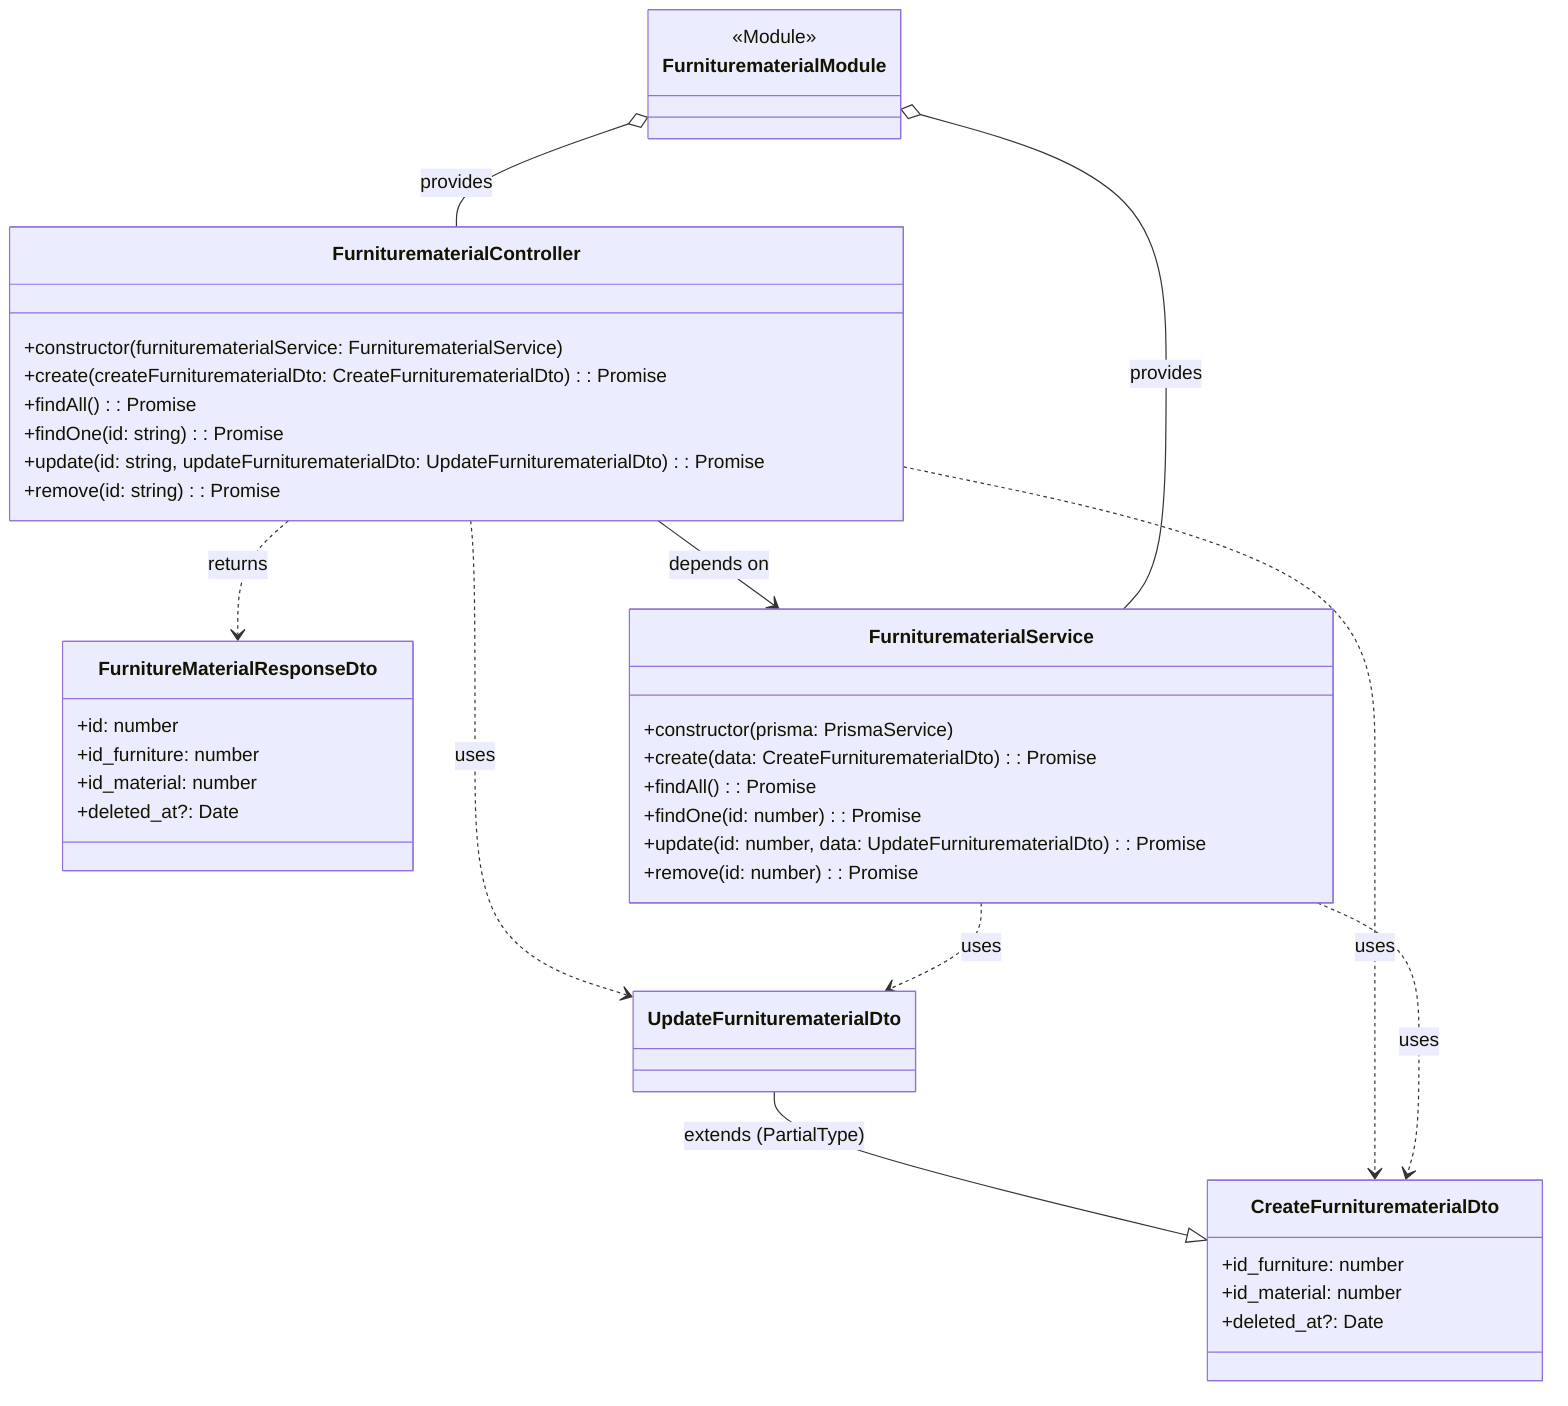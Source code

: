 %% src\furniturematerial\furniturematerial.diagram.mmd

classDiagram
    %% DTOs
    class CreateFurniturematerialDto {
        +id_furniture: number
        +id_material: number
        +deleted_at?: Date
    }
    class UpdateFurniturematerialDto
    UpdateFurniturematerialDto --|> CreateFurniturematerialDto : extends (PartialType)

    class FurnitureMaterialResponseDto {
        +id: number
        +id_furniture: number
        +id_material: number
        +deleted_at?: Date
    }

    %% Service
    class FurniturematerialService {
        +constructor(prisma: PrismaService)
        +create(data: CreateFurniturematerialDto): Promise<furnitureMaterial>
        +findAll(): Promise<furnitureMaterial[]>
        +findOne(id: number): Promise<furnitureMaterial | null>
        +update(id: number, data: UpdateFurniturematerialDto): Promise<furnitureMaterial>
        +remove(id: number): Promise<furnitureMaterial>
    }

    %% Controller
    class FurniturematerialController {
        +constructor(furniturematerialService: FurniturematerialService)
        +create(createFurniturematerialDto: CreateFurniturematerialDto): Promise<FurnitureMaterialResponseDto>
        +findAll(): Promise<FurnitureMaterialResponseDto[]>
        +findOne(id: string): Promise<FurnitureMaterialResponseDto>
        +update(id: string, updateFurniturematerialDto: UpdateFurniturematerialDto): Promise<FurnitureMaterialResponseDto>
        +remove(id: string): Promise<FurnitureMaterialResponseDto>
    }

    %% Module
    class FurniturematerialModule {
        <<Module>>
    }

    %% Relationships
    FurniturematerialController --> FurniturematerialService : depends on
    FurniturematerialController ..> CreateFurniturematerialDto : uses
    FurniturematerialController ..> UpdateFurniturematerialDto : uses
    FurniturematerialController ..> FurnitureMaterialResponseDto : returns
    FurniturematerialService ..> CreateFurniturematerialDto : uses
    FurniturematerialService ..> UpdateFurniturematerialDto : uses
    FurniturematerialModule o-- FurniturematerialController : provides
    FurniturematerialModule o-- FurniturematerialService : provides